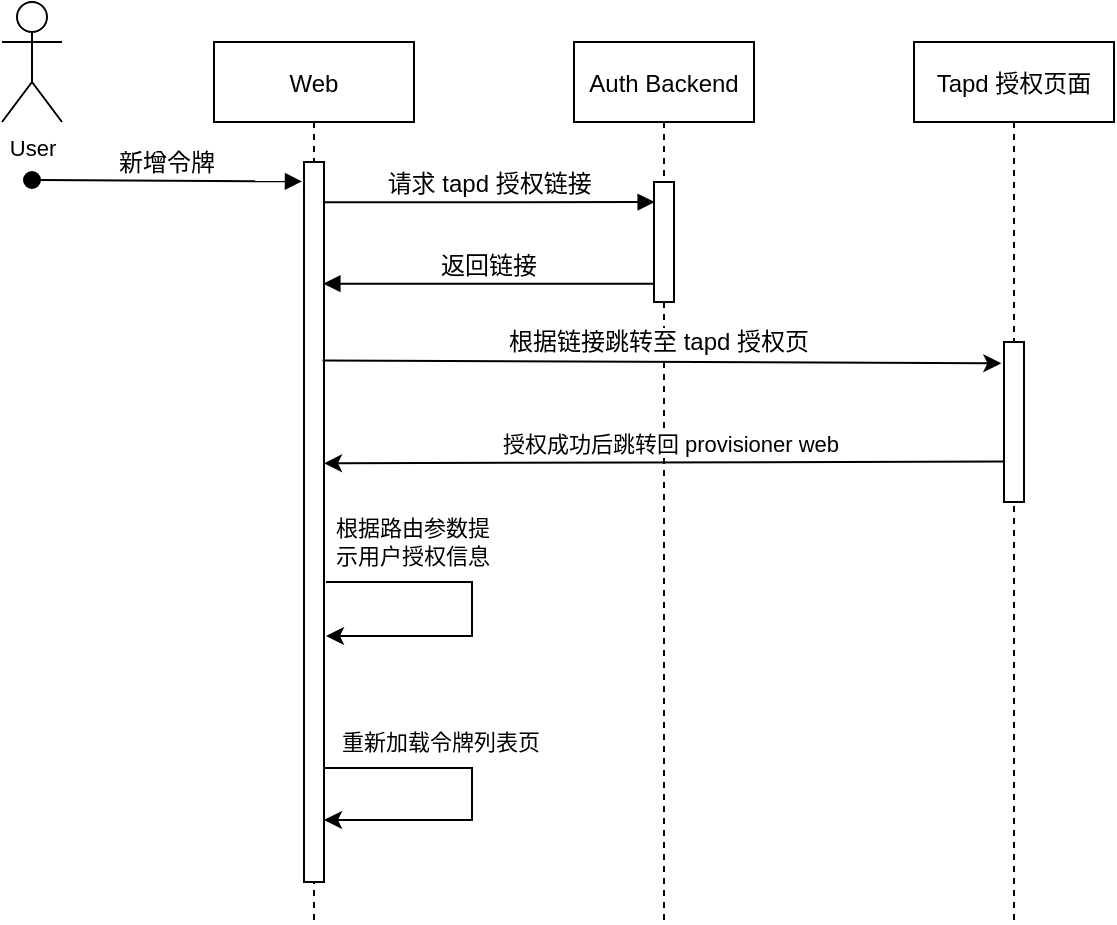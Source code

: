 <mxfile version="16.4.3" type="github">
  <diagram id="kgpKYQtTHZ0yAKxKKP6v" name="Page-1">
    <mxGraphModel dx="1377" dy="753" grid="1" gridSize="10" guides="1" tooltips="1" connect="1" arrows="1" fold="1" page="1" pageScale="1" pageWidth="850" pageHeight="1100" math="0" shadow="0">
      <root>
        <mxCell id="0" />
        <mxCell id="1" parent="0" />
        <mxCell id="3nuBFxr9cyL0pnOWT2aG-1" value="Web" style="shape=umlLifeline;perimeter=lifelinePerimeter;container=1;collapsible=0;recursiveResize=0;rounded=0;shadow=0;strokeWidth=1;" parent="1" vertex="1">
          <mxGeometry x="181" y="80" width="100" height="440" as="geometry" />
        </mxCell>
        <mxCell id="3nuBFxr9cyL0pnOWT2aG-3" value="新增令牌" style="verticalAlign=bottom;startArrow=oval;endArrow=block;startSize=8;shadow=0;strokeWidth=1;fontSize=12;entryX=-0.1;entryY=0.027;entryDx=0;entryDy=0;entryPerimeter=0;" parent="3nuBFxr9cyL0pnOWT2aG-1" target="jWKGtdom1iI6boVSwskP-21" edge="1">
          <mxGeometry relative="1" as="geometry">
            <mxPoint x="-91" y="69" as="sourcePoint" />
            <mxPoint x="29" y="69" as="targetPoint" />
          </mxGeometry>
        </mxCell>
        <mxCell id="jWKGtdom1iI6boVSwskP-21" value="" style="points=[];perimeter=orthogonalPerimeter;rounded=0;shadow=0;strokeWidth=1;" parent="3nuBFxr9cyL0pnOWT2aG-1" vertex="1">
          <mxGeometry x="45" y="60" width="10" height="360" as="geometry" />
        </mxCell>
        <mxCell id="jWKGtdom1iI6boVSwskP-23" value="" style="edgeStyle=elbowEdgeStyle;elbow=horizontal;endArrow=classic;html=1;rounded=0;" parent="3nuBFxr9cyL0pnOWT2aG-1" edge="1">
          <mxGeometry width="50" height="50" relative="1" as="geometry">
            <mxPoint x="56" y="270" as="sourcePoint" />
            <mxPoint x="56" y="297" as="targetPoint" />
            <Array as="points">
              <mxPoint x="129" y="280" />
              <mxPoint x="159" y="285" />
            </Array>
          </mxGeometry>
        </mxCell>
        <mxCell id="jWKGtdom1iI6boVSwskP-24" value="根据路由参数提&lt;br&gt;示用户授权信息" style="edgeLabel;html=1;align=center;verticalAlign=middle;resizable=0;points=[];" parent="jWKGtdom1iI6boVSwskP-23" vertex="1" connectable="0">
          <mxGeometry x="-0.359" y="3" relative="1" as="geometry">
            <mxPoint x="-13" y="-17" as="offset" />
          </mxGeometry>
        </mxCell>
        <mxCell id="jWKGtdom1iI6boVSwskP-26" value="" style="edgeStyle=elbowEdgeStyle;elbow=horizontal;endArrow=classic;html=1;rounded=0;exitX=1.033;exitY=0.371;exitDx=0;exitDy=0;exitPerimeter=0;" parent="3nuBFxr9cyL0pnOWT2aG-1" edge="1">
          <mxGeometry width="50" height="50" relative="1" as="geometry">
            <mxPoint x="55.33" y="362.97" as="sourcePoint" />
            <mxPoint x="55" y="389" as="targetPoint" />
            <Array as="points">
              <mxPoint x="129" y="372" />
              <mxPoint x="38" y="297" />
            </Array>
          </mxGeometry>
        </mxCell>
        <mxCell id="jWKGtdom1iI6boVSwskP-27" value="重新加载令牌列表页" style="edgeLabel;html=1;align=center;verticalAlign=middle;resizable=0;points=[];" parent="jWKGtdom1iI6boVSwskP-26" vertex="1" connectable="0">
          <mxGeometry x="-0.359" y="3" relative="1" as="geometry">
            <mxPoint x="2" y="-10" as="offset" />
          </mxGeometry>
        </mxCell>
        <mxCell id="3nuBFxr9cyL0pnOWT2aG-5" value="Auth Backend" style="shape=umlLifeline;perimeter=lifelinePerimeter;container=1;collapsible=0;recursiveResize=0;rounded=0;shadow=0;strokeWidth=1;" parent="1" vertex="1">
          <mxGeometry x="361" y="80" width="90" height="440" as="geometry" />
        </mxCell>
        <mxCell id="3nuBFxr9cyL0pnOWT2aG-6" value="" style="points=[];perimeter=orthogonalPerimeter;rounded=0;shadow=0;strokeWidth=1;" parent="3nuBFxr9cyL0pnOWT2aG-5" vertex="1">
          <mxGeometry x="40" y="70" width="10" height="60" as="geometry" />
        </mxCell>
        <mxCell id="3nuBFxr9cyL0pnOWT2aG-8" value="请求 tapd 授权链接" style="verticalAlign=bottom;endArrow=block;entryX=0.033;entryY=0.167;shadow=0;strokeWidth=1;entryDx=0;entryDy=0;entryPerimeter=0;fontSize=12;exitX=1.033;exitY=0.056;exitDx=0;exitDy=0;exitPerimeter=0;" parent="1" source="jWKGtdom1iI6boVSwskP-21" target="3nuBFxr9cyL0pnOWT2aG-6" edge="1">
          <mxGeometry relative="1" as="geometry">
            <mxPoint x="240" y="160" as="sourcePoint" />
          </mxGeometry>
        </mxCell>
        <mxCell id="3nuBFxr9cyL0pnOWT2aG-9" value="返回链接" style="verticalAlign=bottom;endArrow=block;shadow=0;strokeWidth=1;fontSize=12;entryX=0.967;entryY=0.169;entryDx=0;entryDy=0;entryPerimeter=0;" parent="1" source="3nuBFxr9cyL0pnOWT2aG-6" target="jWKGtdom1iI6boVSwskP-21" edge="1">
          <mxGeometry relative="1" as="geometry">
            <mxPoint x="301" y="200" as="sourcePoint" />
            <mxPoint x="240" y="200" as="targetPoint" />
          </mxGeometry>
        </mxCell>
        <mxCell id="jWKGtdom1iI6boVSwskP-6" value="Tapd 授权页面" style="shape=umlLifeline;perimeter=lifelinePerimeter;container=1;collapsible=0;recursiveResize=0;rounded=0;shadow=0;strokeWidth=1;" parent="1" vertex="1">
          <mxGeometry x="531" y="80" width="100" height="440" as="geometry" />
        </mxCell>
        <mxCell id="jWKGtdom1iI6boVSwskP-7" value="" style="points=[];perimeter=orthogonalPerimeter;rounded=0;shadow=0;strokeWidth=1;" parent="jWKGtdom1iI6boVSwskP-6" vertex="1">
          <mxGeometry x="45" y="150" width="10" height="80" as="geometry" />
        </mxCell>
        <mxCell id="jWKGtdom1iI6boVSwskP-13" value="" style="endArrow=classic;html=1;rounded=0;exitX=0;exitY=0.431;exitDx=0;exitDy=0;exitPerimeter=0;entryX=1;entryY=0.552;entryDx=0;entryDy=0;entryPerimeter=0;" parent="1" edge="1">
          <mxGeometry width="50" height="50" relative="1" as="geometry">
            <mxPoint x="576" y="289.75" as="sourcePoint" />
            <mxPoint x="236" y="290.64" as="targetPoint" />
          </mxGeometry>
        </mxCell>
        <mxCell id="jWKGtdom1iI6boVSwskP-15" value="授权成功后跳转回 provisioner web" style="edgeLabel;html=1;align=center;verticalAlign=bottom;resizable=0;points=[];" parent="jWKGtdom1iI6boVSwskP-13" vertex="1" connectable="0">
          <mxGeometry x="-0.016" y="-1" relative="1" as="geometry">
            <mxPoint as="offset" />
          </mxGeometry>
        </mxCell>
        <mxCell id="jWKGtdom1iI6boVSwskP-9" value="" style="endArrow=classic;html=1;rounded=0;exitX=0.933;exitY=0.133;exitDx=0;exitDy=0;exitPerimeter=0;entryX=-0.133;entryY=0.133;entryDx=0;entryDy=0;entryPerimeter=0;" parent="1" target="jWKGtdom1iI6boVSwskP-7" edge="1">
          <mxGeometry width="50" height="50" relative="1" as="geometry">
            <mxPoint x="235.33" y="239.31" as="sourcePoint" />
            <mxPoint x="571" y="239" as="targetPoint" />
          </mxGeometry>
        </mxCell>
        <mxCell id="jWKGtdom1iI6boVSwskP-11" value="&lt;font style=&quot;font-size: 12px&quot;&gt;根据链接跳转至 tapd 授权页&lt;/font&gt;" style="edgeLabel;html=1;align=center;verticalAlign=bottom;resizable=0;points=[];fontSize=10;" parent="jWKGtdom1iI6boVSwskP-9" vertex="1" connectable="0">
          <mxGeometry x="-0.014" y="1" relative="1" as="geometry">
            <mxPoint as="offset" />
          </mxGeometry>
        </mxCell>
        <mxCell id="jWKGtdom1iI6boVSwskP-28" value="User" style="shape=umlActor;verticalLabelPosition=bottom;verticalAlign=top;html=1;outlineConnect=0;fontSize=11;" parent="1" vertex="1">
          <mxGeometry x="75" y="60" width="30" height="60" as="geometry" />
        </mxCell>
      </root>
    </mxGraphModel>
  </diagram>
</mxfile>
